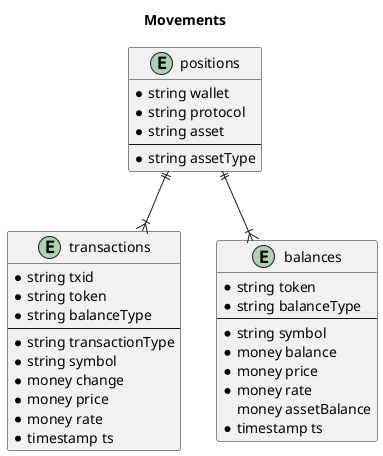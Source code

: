 @startuml

title Movements

entity positions {
  * string wallet
  * string protocol
  * string asset
  ----
  * string assetType
}

entity transactions {
  * string txid
  * string token
  * string balanceType
  --
  * string transactionType
  * string symbol
  * money change
  * money price
  * money rate
  * timestamp ts
}

positions ||--|{ transactions

entity balances {
  * string token
  * string balanceType
  --
  * string symbol
  * money balance
  * money price
  * money rate
    money assetBalance
  * timestamp ts
}

positions ||--|{ balances


@enduml
